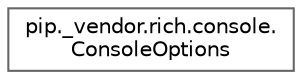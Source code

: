 digraph "Graphical Class Hierarchy"
{
 // LATEX_PDF_SIZE
  bgcolor="transparent";
  edge [fontname=Helvetica,fontsize=10,labelfontname=Helvetica,labelfontsize=10];
  node [fontname=Helvetica,fontsize=10,shape=box,height=0.2,width=0.4];
  rankdir="LR";
  Node0 [id="Node000000",label="pip._vendor.rich.console.\lConsoleOptions",height=0.2,width=0.4,color="grey40", fillcolor="white", style="filled",URL="$dd/d1f/classpip_1_1__vendor_1_1rich_1_1console_1_1ConsoleOptions.html",tooltip=" "];
}
